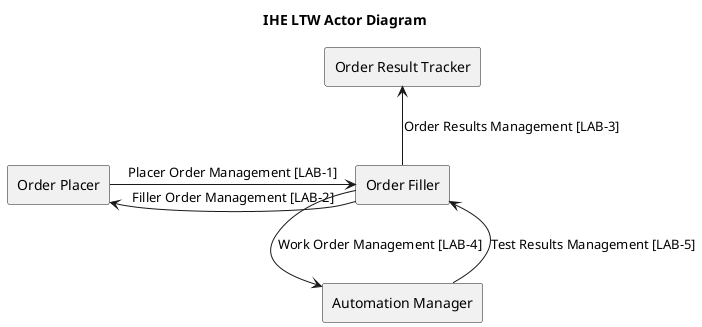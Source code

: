 @startuml

title "IHE LTW Actor Diagram"

agent "Order Placer" as Placer
agent "Order Filler" as Filler
agent "Automation Manager" as Manager
agent "Order Result Tracker" as Tracker

Placer -r-> Filler: Placer Order Management [LAB-1]
Filler -l-> Placer: Filler Order Management [LAB-2]

Filler -u-> Tracker: Order Results Management [LAB-3]
Filler -d-> Manager: Work Order Management [LAB-4]
Manager -u-> Filler: Test Results Management [LAB-5]

@enduml
